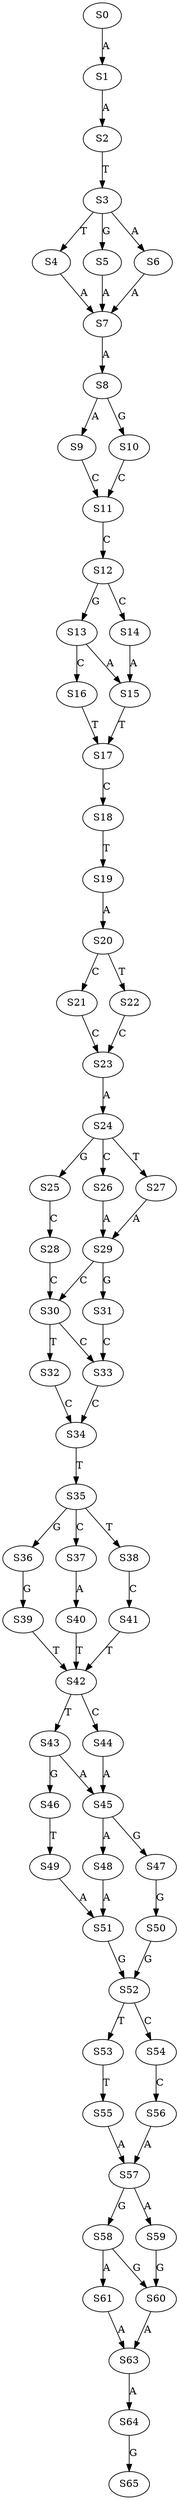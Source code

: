 strict digraph  {
	S0 -> S1 [ label = A ];
	S1 -> S2 [ label = A ];
	S2 -> S3 [ label = T ];
	S3 -> S4 [ label = T ];
	S3 -> S5 [ label = G ];
	S3 -> S6 [ label = A ];
	S4 -> S7 [ label = A ];
	S5 -> S7 [ label = A ];
	S6 -> S7 [ label = A ];
	S7 -> S8 [ label = A ];
	S8 -> S9 [ label = A ];
	S8 -> S10 [ label = G ];
	S9 -> S11 [ label = C ];
	S10 -> S11 [ label = C ];
	S11 -> S12 [ label = C ];
	S12 -> S13 [ label = G ];
	S12 -> S14 [ label = C ];
	S13 -> S15 [ label = A ];
	S13 -> S16 [ label = C ];
	S14 -> S15 [ label = A ];
	S15 -> S17 [ label = T ];
	S16 -> S17 [ label = T ];
	S17 -> S18 [ label = C ];
	S18 -> S19 [ label = T ];
	S19 -> S20 [ label = A ];
	S20 -> S21 [ label = C ];
	S20 -> S22 [ label = T ];
	S21 -> S23 [ label = C ];
	S22 -> S23 [ label = C ];
	S23 -> S24 [ label = A ];
	S24 -> S25 [ label = G ];
	S24 -> S26 [ label = C ];
	S24 -> S27 [ label = T ];
	S25 -> S28 [ label = C ];
	S26 -> S29 [ label = A ];
	S27 -> S29 [ label = A ];
	S28 -> S30 [ label = C ];
	S29 -> S31 [ label = G ];
	S29 -> S30 [ label = C ];
	S30 -> S32 [ label = T ];
	S30 -> S33 [ label = C ];
	S31 -> S33 [ label = C ];
	S32 -> S34 [ label = C ];
	S33 -> S34 [ label = C ];
	S34 -> S35 [ label = T ];
	S35 -> S36 [ label = G ];
	S35 -> S37 [ label = C ];
	S35 -> S38 [ label = T ];
	S36 -> S39 [ label = G ];
	S37 -> S40 [ label = A ];
	S38 -> S41 [ label = C ];
	S39 -> S42 [ label = T ];
	S40 -> S42 [ label = T ];
	S41 -> S42 [ label = T ];
	S42 -> S43 [ label = T ];
	S42 -> S44 [ label = C ];
	S43 -> S45 [ label = A ];
	S43 -> S46 [ label = G ];
	S44 -> S45 [ label = A ];
	S45 -> S47 [ label = G ];
	S45 -> S48 [ label = A ];
	S46 -> S49 [ label = T ];
	S47 -> S50 [ label = G ];
	S48 -> S51 [ label = A ];
	S49 -> S51 [ label = A ];
	S50 -> S52 [ label = G ];
	S51 -> S52 [ label = G ];
	S52 -> S53 [ label = T ];
	S52 -> S54 [ label = C ];
	S53 -> S55 [ label = T ];
	S54 -> S56 [ label = C ];
	S55 -> S57 [ label = A ];
	S56 -> S57 [ label = A ];
	S57 -> S58 [ label = G ];
	S57 -> S59 [ label = A ];
	S58 -> S60 [ label = G ];
	S58 -> S61 [ label = A ];
	S59 -> S60 [ label = G ];
	S60 -> S63 [ label = A ];
	S61 -> S63 [ label = A ];
	S63 -> S64 [ label = A ];
	S64 -> S65 [ label = G ];
}
